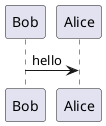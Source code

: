 {
  "sha1": "sbgv011oxl4g5bio5e4xz4faj6coueg",
  "insertion": {
    "when": "2024-06-04T17:28:44.899Z",
    "url": "https://github.com/plantuml/plantuml/issues/294",
    "user": "plantuml@gmail.com"
  }
}
@startuml
!pragma teoz true
{a} Bob -> Alice : hello
{a} <-> {b} : foo
@enduml

